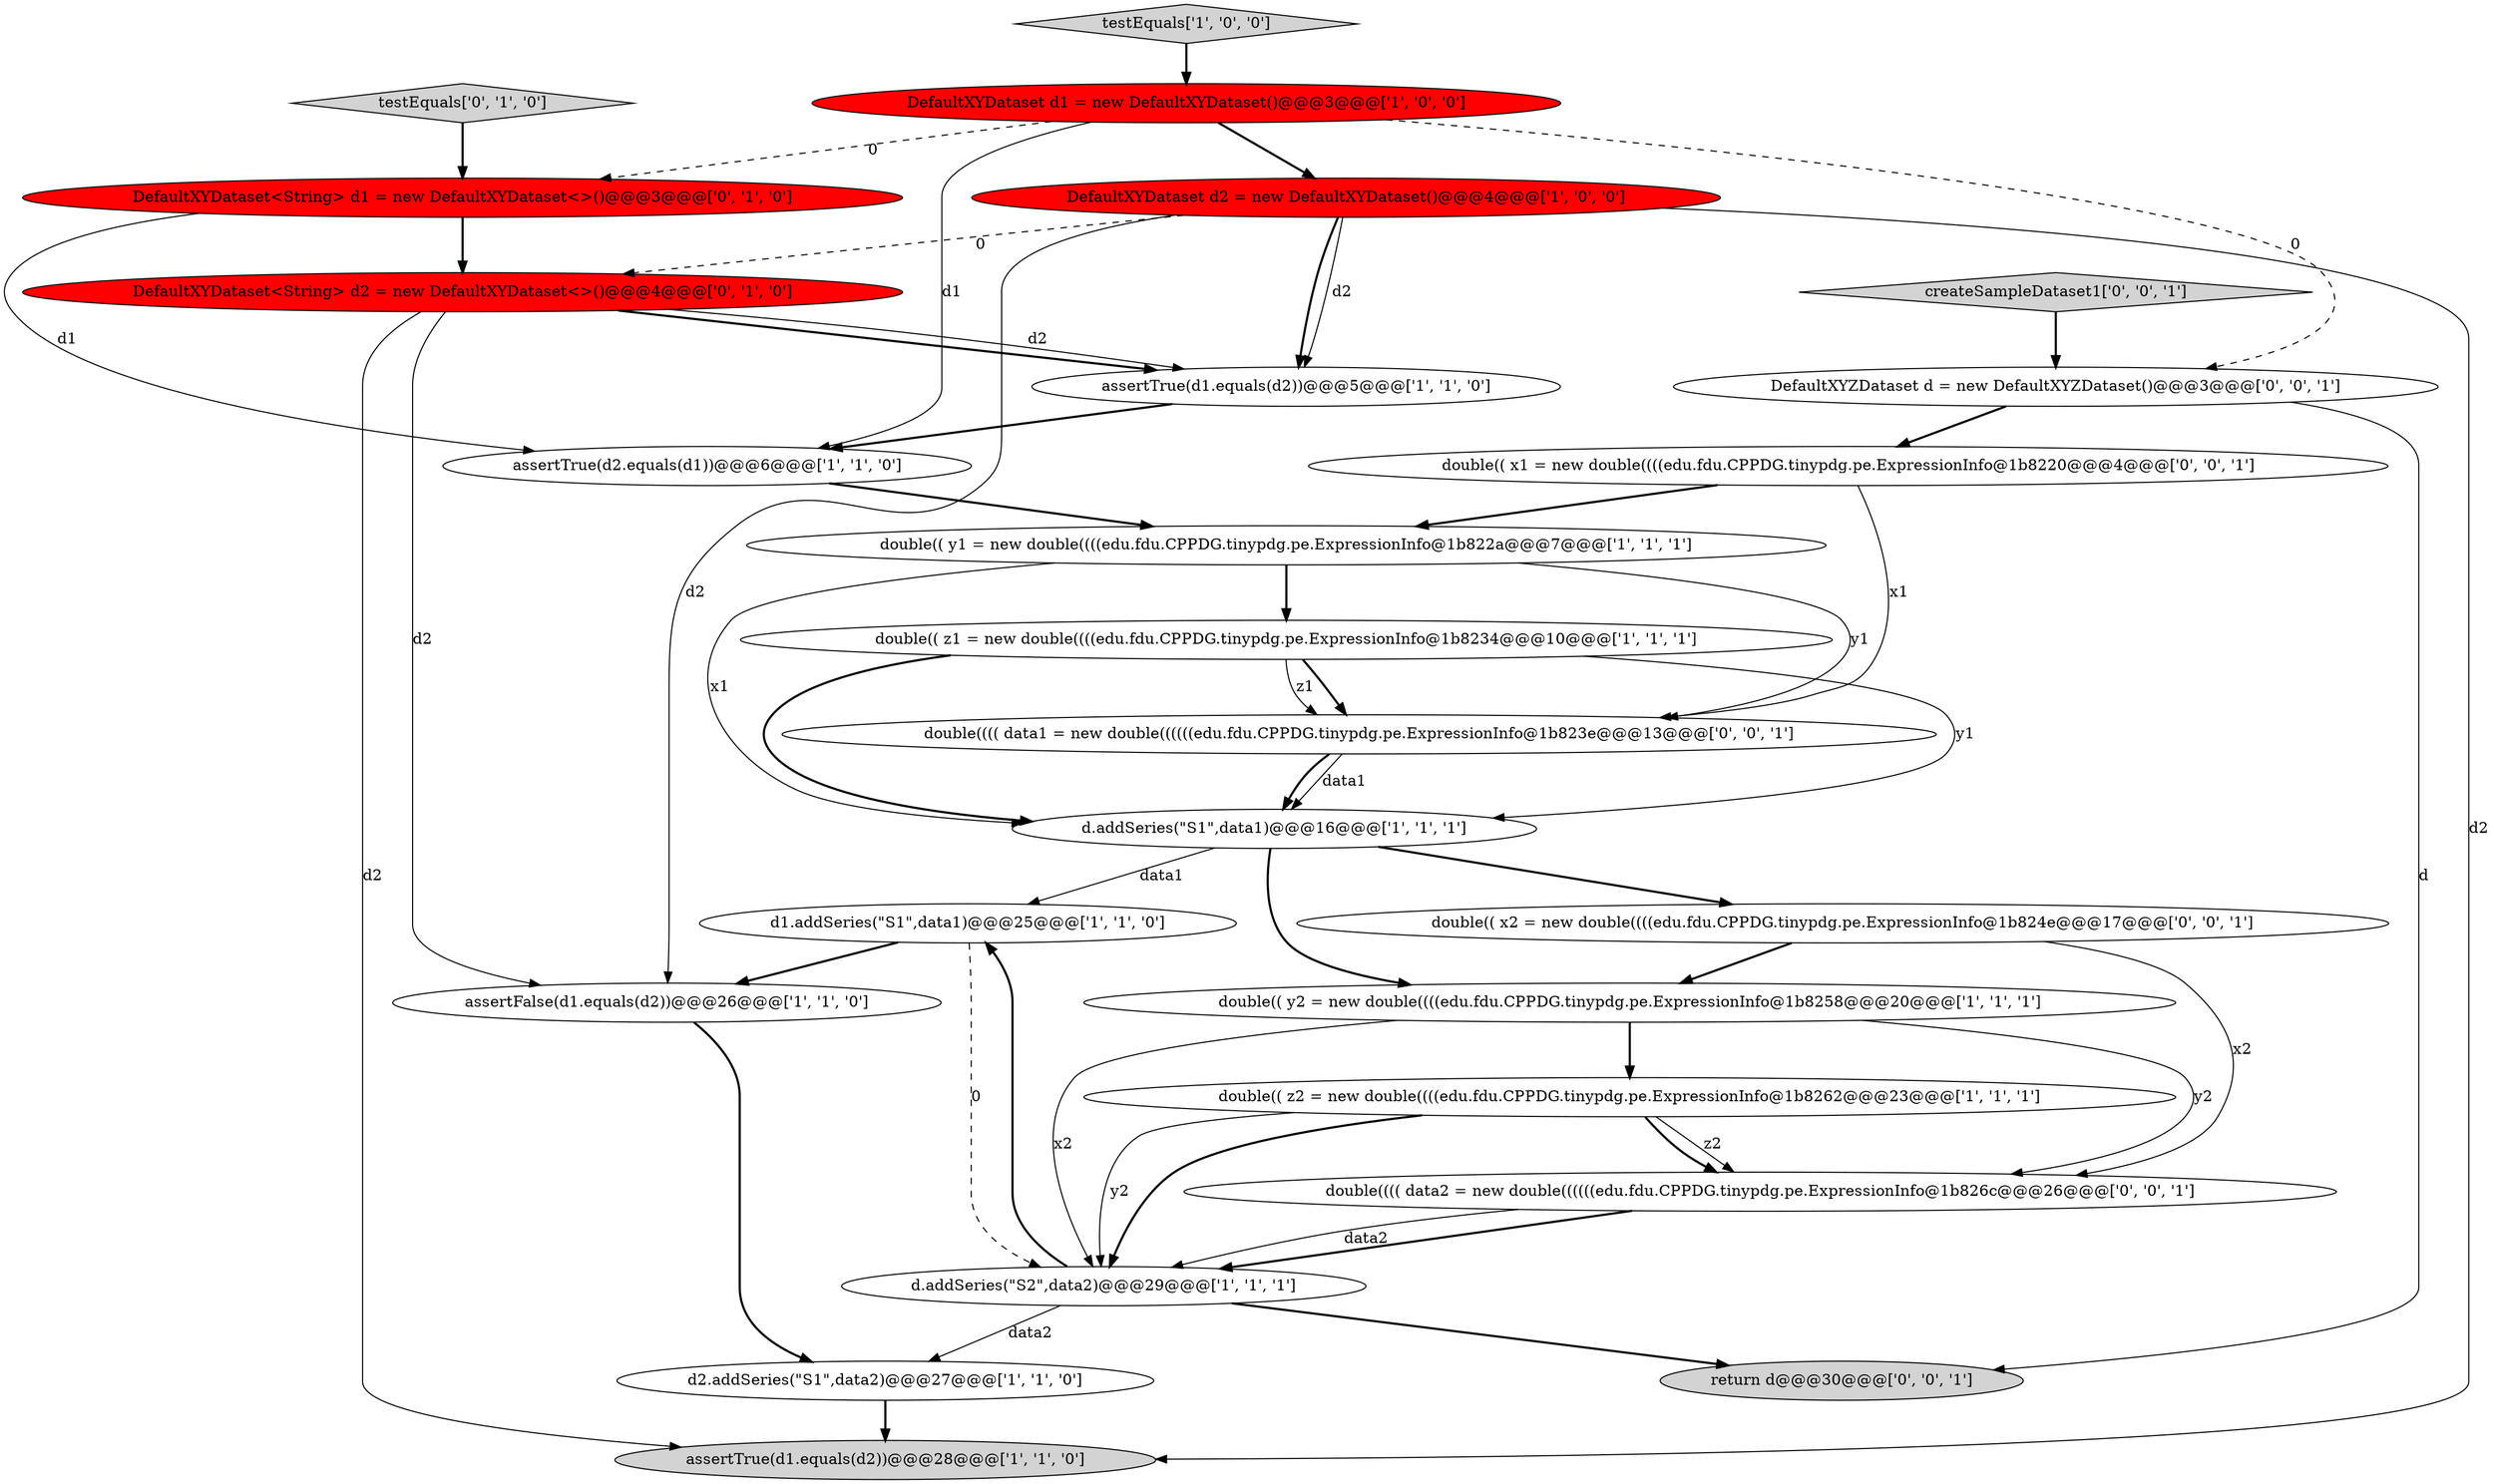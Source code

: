 digraph {
23 [style = filled, label = "createSampleDataset1['0', '0', '1']", fillcolor = lightgray, shape = diamond image = "AAA0AAABBB3BBB"];
1 [style = filled, label = "assertTrue(d1.equals(d2))@@@28@@@['1', '1', '0']", fillcolor = lightgray, shape = ellipse image = "AAA0AAABBB1BBB"];
20 [style = filled, label = "double(((( data1 = new double((((((edu.fdu.CPPDG.tinypdg.pe.ExpressionInfo@1b823e@@@13@@@['0', '0', '1']", fillcolor = white, shape = ellipse image = "AAA0AAABBB3BBB"];
9 [style = filled, label = "DefaultXYDataset d2 = new DefaultXYDataset()@@@4@@@['1', '0', '0']", fillcolor = red, shape = ellipse image = "AAA1AAABBB1BBB"];
7 [style = filled, label = "d.addSeries(\"S2\",data2)@@@29@@@['1', '1', '1']", fillcolor = white, shape = ellipse image = "AAA0AAABBB1BBB"];
16 [style = filled, label = "DefaultXYDataset<String> d2 = new DefaultXYDataset<>()@@@4@@@['0', '1', '0']", fillcolor = red, shape = ellipse image = "AAA1AAABBB2BBB"];
8 [style = filled, label = "d1.addSeries(\"S1\",data1)@@@25@@@['1', '1', '0']", fillcolor = white, shape = ellipse image = "AAA0AAABBB1BBB"];
21 [style = filled, label = "return d@@@30@@@['0', '0', '1']", fillcolor = lightgray, shape = ellipse image = "AAA0AAABBB3BBB"];
18 [style = filled, label = "DefaultXYZDataset d = new DefaultXYZDataset()@@@3@@@['0', '0', '1']", fillcolor = white, shape = ellipse image = "AAA0AAABBB3BBB"];
11 [style = filled, label = "double(( z2 = new double((((edu.fdu.CPPDG.tinypdg.pe.ExpressionInfo@1b8262@@@23@@@['1', '1', '1']", fillcolor = white, shape = ellipse image = "AAA0AAABBB1BBB"];
17 [style = filled, label = "testEquals['0', '1', '0']", fillcolor = lightgray, shape = diamond image = "AAA0AAABBB2BBB"];
13 [style = filled, label = "d.addSeries(\"S1\",data1)@@@16@@@['1', '1', '1']", fillcolor = white, shape = ellipse image = "AAA0AAABBB1BBB"];
24 [style = filled, label = "double(( x1 = new double((((edu.fdu.CPPDG.tinypdg.pe.ExpressionInfo@1b8220@@@4@@@['0', '0', '1']", fillcolor = white, shape = ellipse image = "AAA0AAABBB3BBB"];
14 [style = filled, label = "double(( y2 = new double((((edu.fdu.CPPDG.tinypdg.pe.ExpressionInfo@1b8258@@@20@@@['1', '1', '1']", fillcolor = white, shape = ellipse image = "AAA0AAABBB1BBB"];
22 [style = filled, label = "double(((( data2 = new double((((((edu.fdu.CPPDG.tinypdg.pe.ExpressionInfo@1b826c@@@26@@@['0', '0', '1']", fillcolor = white, shape = ellipse image = "AAA0AAABBB3BBB"];
19 [style = filled, label = "double(( x2 = new double((((edu.fdu.CPPDG.tinypdg.pe.ExpressionInfo@1b824e@@@17@@@['0', '0', '1']", fillcolor = white, shape = ellipse image = "AAA0AAABBB3BBB"];
4 [style = filled, label = "double(( y1 = new double((((edu.fdu.CPPDG.tinypdg.pe.ExpressionInfo@1b822a@@@7@@@['1', '1', '1']", fillcolor = white, shape = ellipse image = "AAA0AAABBB1BBB"];
10 [style = filled, label = "d2.addSeries(\"S1\",data2)@@@27@@@['1', '1', '0']", fillcolor = white, shape = ellipse image = "AAA0AAABBB1BBB"];
2 [style = filled, label = "assertFalse(d1.equals(d2))@@@26@@@['1', '1', '0']", fillcolor = white, shape = ellipse image = "AAA0AAABBB1BBB"];
0 [style = filled, label = "double(( z1 = new double((((edu.fdu.CPPDG.tinypdg.pe.ExpressionInfo@1b8234@@@10@@@['1', '1', '1']", fillcolor = white, shape = ellipse image = "AAA0AAABBB1BBB"];
6 [style = filled, label = "assertTrue(d1.equals(d2))@@@5@@@['1', '1', '0']", fillcolor = white, shape = ellipse image = "AAA0AAABBB1BBB"];
3 [style = filled, label = "testEquals['1', '0', '0']", fillcolor = lightgray, shape = diamond image = "AAA0AAABBB1BBB"];
12 [style = filled, label = "DefaultXYDataset d1 = new DefaultXYDataset()@@@3@@@['1', '0', '0']", fillcolor = red, shape = ellipse image = "AAA1AAABBB1BBB"];
15 [style = filled, label = "DefaultXYDataset<String> d1 = new DefaultXYDataset<>()@@@3@@@['0', '1', '0']", fillcolor = red, shape = ellipse image = "AAA1AAABBB2BBB"];
5 [style = filled, label = "assertTrue(d2.equals(d1))@@@6@@@['1', '1', '0']", fillcolor = white, shape = ellipse image = "AAA0AAABBB1BBB"];
4->20 [style = solid, label="y1"];
16->1 [style = solid, label="d2"];
18->24 [style = bold, label=""];
9->2 [style = solid, label="d2"];
20->13 [style = bold, label=""];
9->16 [style = dashed, label="0"];
0->13 [style = bold, label=""];
11->22 [style = solid, label="z2"];
19->22 [style = solid, label="x2"];
16->6 [style = bold, label=""];
24->20 [style = solid, label="x1"];
14->22 [style = solid, label="y2"];
9->6 [style = solid, label="d2"];
3->12 [style = bold, label=""];
9->1 [style = solid, label="d2"];
12->9 [style = bold, label=""];
7->8 [style = bold, label=""];
2->10 [style = bold, label=""];
15->16 [style = bold, label=""];
22->7 [style = bold, label=""];
16->6 [style = solid, label="d2"];
13->8 [style = solid, label="data1"];
4->0 [style = bold, label=""];
9->6 [style = bold, label=""];
0->13 [style = solid, label="y1"];
20->13 [style = solid, label="data1"];
18->21 [style = solid, label="d"];
6->5 [style = bold, label=""];
13->19 [style = bold, label=""];
24->4 [style = bold, label=""];
7->10 [style = solid, label="data2"];
19->14 [style = bold, label=""];
16->2 [style = solid, label="d2"];
8->2 [style = bold, label=""];
14->7 [style = solid, label="x2"];
11->7 [style = solid, label="y2"];
8->7 [style = dashed, label="0"];
12->5 [style = solid, label="d1"];
5->4 [style = bold, label=""];
22->7 [style = solid, label="data2"];
17->15 [style = bold, label=""];
11->22 [style = bold, label=""];
12->15 [style = dashed, label="0"];
7->21 [style = bold, label=""];
12->18 [style = dashed, label="0"];
0->20 [style = bold, label=""];
4->13 [style = solid, label="x1"];
10->1 [style = bold, label=""];
0->20 [style = solid, label="z1"];
14->11 [style = bold, label=""];
13->14 [style = bold, label=""];
23->18 [style = bold, label=""];
11->7 [style = bold, label=""];
15->5 [style = solid, label="d1"];
}
